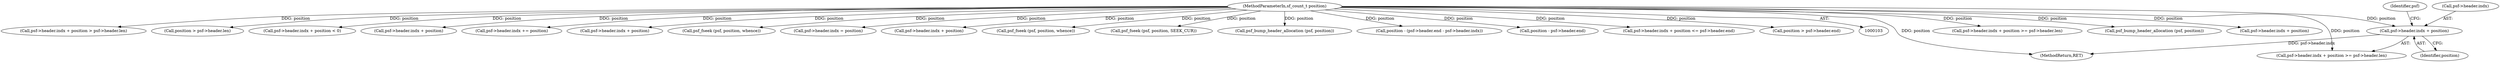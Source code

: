 digraph "0_libsndfile_708e996c87c5fae77b104ccfeb8f6db784c32074_14@pointer" {
"1000114" [label="(Call,psf->header.indx + position)"];
"1000105" [label="(MethodParameterIn,sf_count_t position)"];
"1000188" [label="(Call,psf->header.indx + position >= psf->header.len)"];
"1000126" [label="(Call,psf_bump_header_allocation (psf, position))"];
"1000258" [label="(Call,psf->header.indx + position)"];
"1000257" [label="(Call,psf->header.indx + position > psf->header.len)"];
"1000130" [label="(Call,position > psf->header.len)"];
"1000205" [label="(Call,psf->header.indx + position < 0)"];
"1000206" [label="(Call,psf->header.indx + position)"];
"1000248" [label="(Call,psf->header.indx += position)"];
"1000189" [label="(Call,psf->header.indx + position)"];
"1000113" [label="(Call,psf->header.indx + position >= psf->header.len)"];
"1000120" [label="(Identifier,position)"];
"1000138" [label="(Call,psf_fseek (psf, position, whence))"];
"1000178" [label="(Call,psf->header.indx = position)"];
"1000235" [label="(Call,psf->header.indx + position)"];
"1000228" [label="(Call,psf_fseek (psf, position, whence))"];
"1000282" [label="(Call,psf_fseek (psf, position, SEEK_CUR))"];
"1000115" [label="(Call,psf->header.indx)"];
"1000201" [label="(Call,psf_bump_header_allocation (psf, position))"];
"1000306" [label="(Call,position - (psf->header.end - psf->header.indx))"];
"1000114" [label="(Call,psf->header.indx + position)"];
"1000170" [label="(Call,position - psf->header.end)"];
"1000234" [label="(Call,psf->header.indx + position <= psf->header.end)"];
"1000339" [label="(MethodReturn,RET)"];
"1000105" [label="(MethodParameterIn,sf_count_t position)"];
"1000123" [label="(Identifier,psf)"];
"1000144" [label="(Call,position > psf->header.end)"];
"1000114" -> "1000113"  [label="AST: "];
"1000114" -> "1000120"  [label="CFG: "];
"1000115" -> "1000114"  [label="AST: "];
"1000120" -> "1000114"  [label="AST: "];
"1000123" -> "1000114"  [label="CFG: "];
"1000114" -> "1000339"  [label="DDG: psf->header.indx"];
"1000105" -> "1000114"  [label="DDG: position"];
"1000105" -> "1000103"  [label="AST: "];
"1000105" -> "1000339"  [label="DDG: position"];
"1000105" -> "1000113"  [label="DDG: position"];
"1000105" -> "1000126"  [label="DDG: position"];
"1000105" -> "1000130"  [label="DDG: position"];
"1000105" -> "1000138"  [label="DDG: position"];
"1000105" -> "1000144"  [label="DDG: position"];
"1000105" -> "1000170"  [label="DDG: position"];
"1000105" -> "1000178"  [label="DDG: position"];
"1000105" -> "1000188"  [label="DDG: position"];
"1000105" -> "1000189"  [label="DDG: position"];
"1000105" -> "1000201"  [label="DDG: position"];
"1000105" -> "1000205"  [label="DDG: position"];
"1000105" -> "1000206"  [label="DDG: position"];
"1000105" -> "1000228"  [label="DDG: position"];
"1000105" -> "1000234"  [label="DDG: position"];
"1000105" -> "1000235"  [label="DDG: position"];
"1000105" -> "1000248"  [label="DDG: position"];
"1000105" -> "1000257"  [label="DDG: position"];
"1000105" -> "1000258"  [label="DDG: position"];
"1000105" -> "1000282"  [label="DDG: position"];
"1000105" -> "1000306"  [label="DDG: position"];
}
